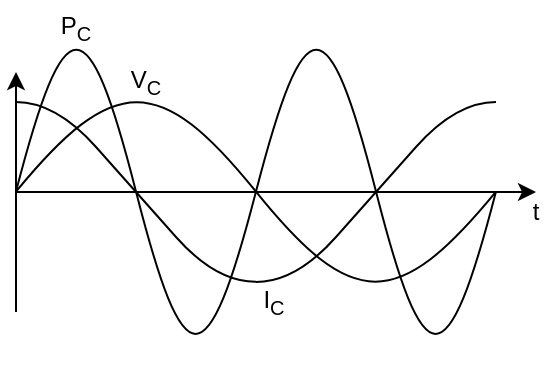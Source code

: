 <mxfile version="28.2.7">
  <diagram name="Page 1" id="Page-1">
    <mxGraphModel dx="1360" dy="765" grid="1" gridSize="10" guides="1" tooltips="1" connect="1" arrows="1" fold="1" page="1" pageScale="1" pageWidth="827" pageHeight="1169" math="0" shadow="0">
      <root>
        <mxCell id="0" />
        <mxCell id="1" parent="0" />
        <mxCell id="X-M7ohwvojVqTbKEK9S0-23" value="&lt;div&gt;V&lt;sub&gt;C&lt;/sub&gt;&lt;/div&gt;" style="text;html=1;whiteSpace=wrap;strokeColor=none;fillColor=none;align=center;verticalAlign=middle;rounded=0;fontColor=light-dark(#000000,#3399FF);convertToSvg=1;" parent="1" vertex="1">
          <mxGeometry x="130" y="235" width="30" height="20" as="geometry" />
        </mxCell>
        <mxCell id="nPhn7IDlpkz8Pnw7DCem-26" value="&lt;div&gt;I&lt;sub&gt;C&lt;/sub&gt;&lt;/div&gt;" style="text;html=1;whiteSpace=wrap;strokeColor=none;fillColor=none;align=center;verticalAlign=middle;rounded=0;fontColor=light-dark(#000000,#33FF33);convertToSvg=1;" parent="1" vertex="1">
          <mxGeometry x="194" y="345" width="30" height="20" as="geometry" />
        </mxCell>
        <mxCell id="nPhn7IDlpkz8Pnw7DCem-27" value="&lt;div&gt;P&lt;sub&gt;C&lt;/sub&gt;&lt;/div&gt;" style="text;html=1;whiteSpace=wrap;strokeColor=none;fillColor=none;align=center;verticalAlign=middle;rounded=0;fontColor=light-dark(#000000,#FF3333);convertToSvg=1;" parent="1" vertex="1">
          <mxGeometry x="95" y="208" width="30" height="20" as="geometry" />
        </mxCell>
        <mxCell id="nPhn7IDlpkz8Pnw7DCem-23" value="" style="pointerEvents=1;verticalLabelPosition=bottom;shadow=0;dashed=0;align=center;html=1;verticalAlign=top;shape=mxgraph.electrical.waveforms.sine_wave;strokeColor=light-dark(#000000,#FF3333);" parent="1" vertex="1">
          <mxGeometry x="80" y="205" width="120" height="190" as="geometry" />
        </mxCell>
        <mxCell id="nPhn7IDlpkz8Pnw7DCem-24" value="" style="pointerEvents=1;verticalLabelPosition=bottom;shadow=0;dashed=0;align=center;html=1;verticalAlign=top;shape=mxgraph.electrical.waveforms.sine_wave;strokeColor=light-dark(#000000,#FF3333);" parent="1" vertex="1">
          <mxGeometry x="200" y="205" width="120" height="190" as="geometry" />
        </mxCell>
        <UserObject label="" tags="Électrique Lien" id="22">
          <mxCell parent="1" vertex="1" visible="0">
            <mxGeometry as="geometry" />
          </mxCell>
        </UserObject>
        <mxCell id="X-M7ohwvojVqTbKEK9S0-22" value="" style="pointerEvents=1;verticalLabelPosition=bottom;shadow=0;dashed=0;align=center;html=1;verticalAlign=top;shape=mxgraph.electrical.waveforms.sine_wave;strokeColor=light-dark(#000000,#3399FF);" parent="1" vertex="1">
          <mxGeometry x="80" y="240" width="240" height="120" as="geometry" />
        </mxCell>
        <mxCell id="X-M7ohwvojVqTbKEK9S0-24" value="" style="endArrow=classic;html=1;rounded=0;endFill=1;" parent="1" edge="1">
          <mxGeometry width="50" height="50" relative="1" as="geometry">
            <mxPoint x="80" y="300" as="sourcePoint" />
            <mxPoint x="340" y="300" as="targetPoint" />
          </mxGeometry>
        </mxCell>
        <mxCell id="X-M7ohwvojVqTbKEK9S0-26" value="" style="endArrow=classic;html=1;rounded=0;endFill=1;" parent="1" edge="1">
          <mxGeometry width="50" height="50" relative="1" as="geometry">
            <mxPoint x="80" y="360" as="sourcePoint" />
            <mxPoint x="80" y="240" as="targetPoint" />
          </mxGeometry>
        </mxCell>
        <mxCell id="X-M7ohwvojVqTbKEK9S0-27" value="t" style="text;html=1;whiteSpace=wrap;strokeColor=none;fillColor=none;align=center;verticalAlign=middle;rounded=0;flipV=0;flipH=0;direction=south;rotation=0;" parent="1" vertex="1">
          <mxGeometry x="330" y="300" width="20" height="20" as="geometry" />
        </mxCell>
        <mxCell id="X-M7ohwvojVqTbKEK9S0-43" value="" style="curved=1;endArrow=none;html=1;rounded=0;exitX=0.25;exitY=0.125;exitDx=0;exitDy=0;exitPerimeter=0;entryX=0.75;entryY=0.874;entryDx=0;entryDy=0;entryPerimeter=0;endFill=0;strokeColor=light-dark(#000000,#33FF33);" parent="1" edge="1">
          <mxGeometry width="50" height="50" relative="1" as="geometry">
            <mxPoint x="80" y="255" as="sourcePoint" />
            <mxPoint x="200" y="344.88" as="targetPoint" />
            <Array as="points">
              <mxPoint x="100" y="255" />
              <mxPoint x="140" y="300" />
              <mxPoint x="180" y="345" />
            </Array>
          </mxGeometry>
        </mxCell>
        <mxCell id="X-M7ohwvojVqTbKEK9S0-44" value="" style="curved=1;endArrow=none;html=1;rounded=0;exitX=0.25;exitY=0.125;exitDx=0;exitDy=0;exitPerimeter=0;entryX=0.75;entryY=0.874;entryDx=0;entryDy=0;entryPerimeter=0;endFill=0;strokeColor=light-dark(#000000,#33FF33);" parent="1" edge="1">
          <mxGeometry width="50" height="50" relative="1" as="geometry">
            <mxPoint x="320" y="255" as="sourcePoint" />
            <mxPoint x="200" y="345" as="targetPoint" />
            <Array as="points">
              <mxPoint x="300" y="255" />
              <mxPoint x="260" y="300" />
              <mxPoint x="220" y="345" />
            </Array>
          </mxGeometry>
        </mxCell>
      </root>
    </mxGraphModel>
  </diagram>
</mxfile>
